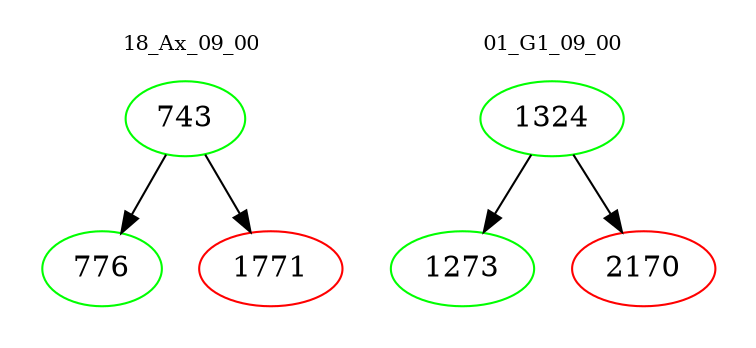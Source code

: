 digraph{
subgraph cluster_0 {
color = white
label = "18_Ax_09_00";
fontsize=10;
T0_743 [label="743", color="green"]
T0_743 -> T0_776 [color="black"]
T0_776 [label="776", color="green"]
T0_743 -> T0_1771 [color="black"]
T0_1771 [label="1771", color="red"]
}
subgraph cluster_1 {
color = white
label = "01_G1_09_00";
fontsize=10;
T1_1324 [label="1324", color="green"]
T1_1324 -> T1_1273 [color="black"]
T1_1273 [label="1273", color="green"]
T1_1324 -> T1_2170 [color="black"]
T1_2170 [label="2170", color="red"]
}
}
